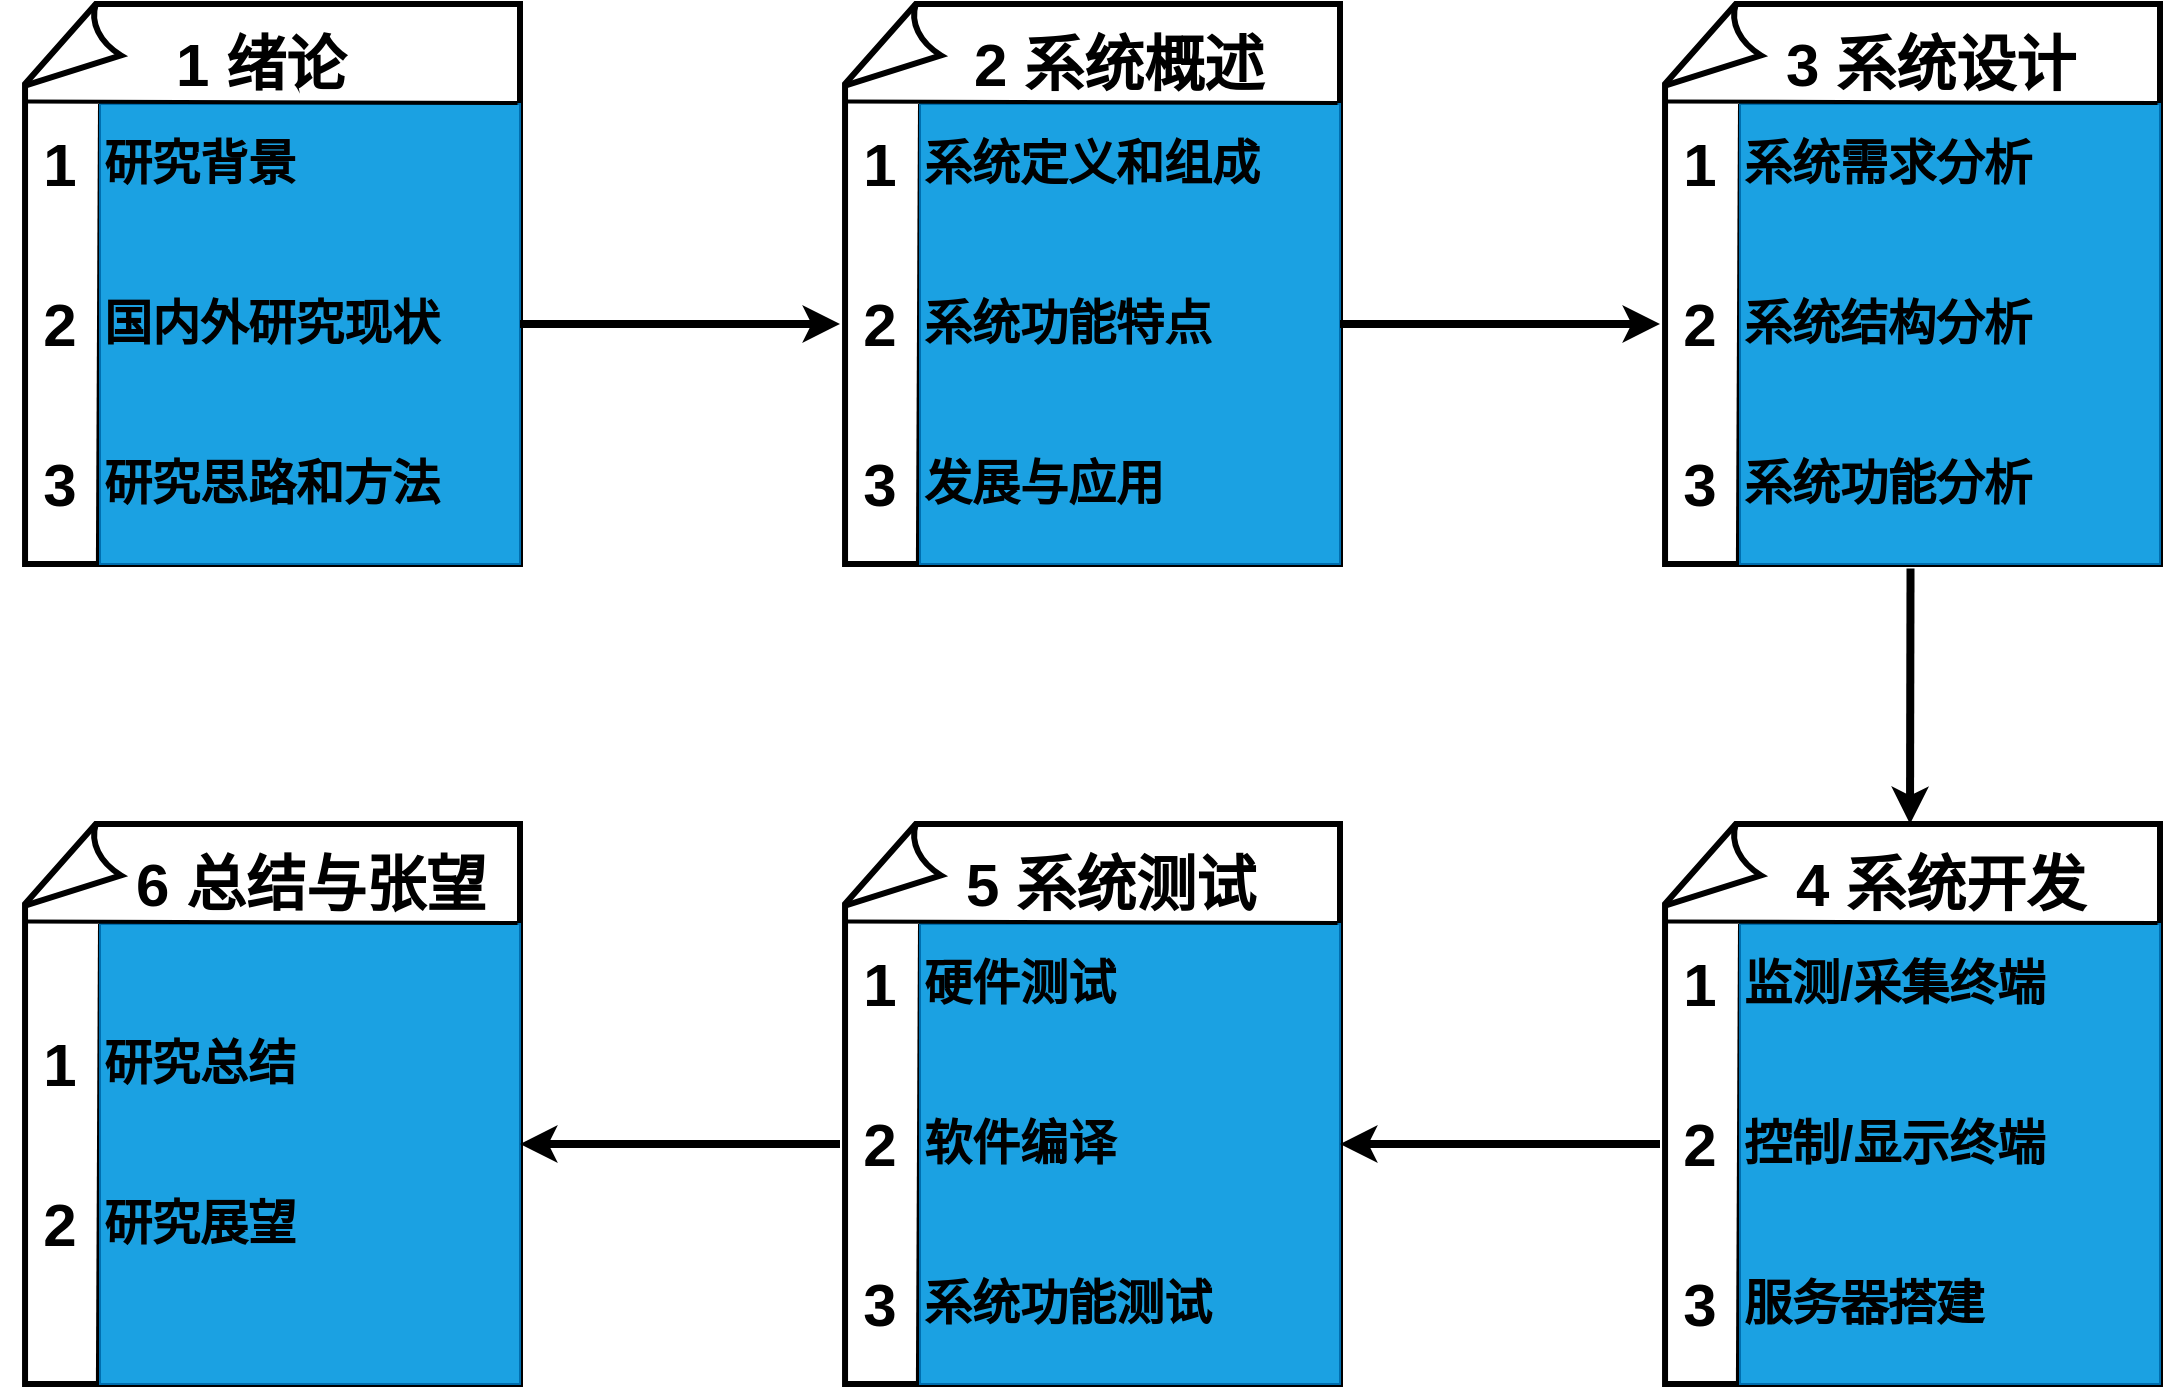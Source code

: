 <mxfile version="24.6.1" type="device">
  <diagram name="第 1 页" id="Hemgi2O7ioe5I-8YwC0y">
    <mxGraphModel dx="1046" dy="584" grid="1" gridSize="10" guides="0" tooltips="1" connect="1" arrows="1" fold="1" page="1" pageScale="1" pageWidth="3300" pageHeight="2339" math="0" shadow="0">
      <root>
        <mxCell id="0" />
        <mxCell id="1" parent="0" />
        <mxCell id="c9mm2ZcmseoyYEmoIH-D-28" value="" style="whiteSpace=wrap;html=1;shape=mxgraph.basic.document;strokeWidth=3;flipH=1;" parent="1" vertex="1">
          <mxGeometry x="910" y="170" width="250" height="280" as="geometry" />
        </mxCell>
        <mxCell id="c9mm2ZcmseoyYEmoIH-D-45" value="" style="endArrow=none;html=1;rounded=0;strokeWidth=2;jumpStyle=none;exitX=-0.005;exitY=0.998;exitDx=0;exitDy=0;exitPerimeter=0;" parent="1" source="c9mm2ZcmseoyYEmoIH-D-74" edge="1">
          <mxGeometry width="50" height="50" relative="1" as="geometry">
            <mxPoint x="948" y="450" as="sourcePoint" />
            <mxPoint x="950" y="220" as="targetPoint" />
          </mxGeometry>
        </mxCell>
        <mxCell id="c9mm2ZcmseoyYEmoIH-D-50" value="&lt;font style=&quot;font-size: 30px;&quot;&gt;1 绪论&lt;/font&gt;" style="text;strokeColor=none;fillColor=none;html=1;fontSize=24;fontStyle=1;verticalAlign=middle;align=center;" parent="1" vertex="1">
          <mxGeometry x="980" y="180" width="100" height="40" as="geometry" />
        </mxCell>
        <mxCell id="c9mm2ZcmseoyYEmoIH-D-51" value="&lt;font style=&quot;font-size: 30px;&quot;&gt;1&lt;/font&gt;" style="text;html=1;align=center;verticalAlign=middle;whiteSpace=wrap;rounded=0;fontStyle=1" parent="1" vertex="1">
          <mxGeometry x="900" y="230" width="60" height="40" as="geometry" />
        </mxCell>
        <mxCell id="c9mm2ZcmseoyYEmoIH-D-52" value="&lt;font style=&quot;font-size: 30px;&quot;&gt;2&lt;/font&gt;" style="text;html=1;align=center;verticalAlign=middle;whiteSpace=wrap;rounded=0;fontStyle=1" parent="1" vertex="1">
          <mxGeometry x="900" y="310" width="60" height="40" as="geometry" />
        </mxCell>
        <mxCell id="c9mm2ZcmseoyYEmoIH-D-55" value="&lt;font style=&quot;font-size: 30px;&quot;&gt;3&lt;/font&gt;" style="text;html=1;align=center;verticalAlign=middle;whiteSpace=wrap;rounded=0;fontStyle=1" parent="1" vertex="1">
          <mxGeometry x="900" y="390" width="60" height="40" as="geometry" />
        </mxCell>
        <mxCell id="c9mm2ZcmseoyYEmoIH-D-74" value="" style="rounded=0;whiteSpace=wrap;html=1;fillColor=#1ba1e2;fontColor=#ffffff;strokeColor=#006EAF;" parent="1" vertex="1">
          <mxGeometry x="950" y="220" width="210" height="230" as="geometry" />
        </mxCell>
        <mxCell id="c9mm2ZcmseoyYEmoIH-D-56" value="&lt;font style=&quot;font-size: 24px;&quot;&gt;&lt;b&gt;研究背景&lt;/b&gt;&lt;/font&gt;" style="text;html=1;align=left;verticalAlign=middle;whiteSpace=wrap;rounded=0;" parent="1" vertex="1">
          <mxGeometry x="950" y="230" width="190" height="40" as="geometry" />
        </mxCell>
        <mxCell id="c9mm2ZcmseoyYEmoIH-D-57" value="&lt;font style=&quot;font-size: 24px;&quot;&gt;&lt;b&gt;国内外研究现状&lt;/b&gt;&lt;/font&gt;" style="text;html=1;align=left;verticalAlign=middle;whiteSpace=wrap;rounded=0;" parent="1" vertex="1">
          <mxGeometry x="950" y="310" width="190" height="40" as="geometry" />
        </mxCell>
        <mxCell id="c9mm2ZcmseoyYEmoIH-D-58" value="&lt;font style=&quot;font-size: 24px;&quot;&gt;&lt;b&gt;研究思路和方法&lt;/b&gt;&lt;/font&gt;" style="text;html=1;align=left;verticalAlign=middle;whiteSpace=wrap;rounded=0;" parent="1" vertex="1">
          <mxGeometry x="950" y="390" width="190" height="40" as="geometry" />
        </mxCell>
        <mxCell id="c9mm2ZcmseoyYEmoIH-D-73" value="" style="endArrow=none;html=1;rounded=0;strokeWidth=2;jumpStyle=none;exitX=0.985;exitY=0.174;exitDx=0;exitDy=0;exitPerimeter=0;entryX=0.994;entryY=-0.002;entryDx=0;entryDy=0;entryPerimeter=0;" parent="1" source="c9mm2ZcmseoyYEmoIH-D-28" target="c9mm2ZcmseoyYEmoIH-D-74" edge="1">
          <mxGeometry width="50" height="50" relative="1" as="geometry">
            <mxPoint x="1090" y="200" as="sourcePoint" />
            <mxPoint x="1110" y="420" as="targetPoint" />
          </mxGeometry>
        </mxCell>
        <mxCell id="c9mm2ZcmseoyYEmoIH-D-75" value="" style="whiteSpace=wrap;html=1;shape=mxgraph.basic.document;strokeWidth=3;flipH=1;" parent="1" vertex="1">
          <mxGeometry x="1320" y="170" width="250" height="280" as="geometry" />
        </mxCell>
        <mxCell id="c9mm2ZcmseoyYEmoIH-D-76" value="" style="endArrow=none;html=1;rounded=0;strokeWidth=2;jumpStyle=none;exitX=-0.005;exitY=0.998;exitDx=0;exitDy=0;exitPerimeter=0;" parent="1" source="c9mm2ZcmseoyYEmoIH-D-81" edge="1">
          <mxGeometry width="50" height="50" relative="1" as="geometry">
            <mxPoint x="1358" y="450" as="sourcePoint" />
            <mxPoint x="1360" y="220" as="targetPoint" />
          </mxGeometry>
        </mxCell>
        <mxCell id="c9mm2ZcmseoyYEmoIH-D-77" value="&lt;font style=&quot;font-size: 30px;&quot;&gt;2 系统概述&lt;/font&gt;" style="text;strokeColor=none;fillColor=none;html=1;fontSize=24;fontStyle=1;verticalAlign=middle;align=center;" parent="1" vertex="1">
          <mxGeometry x="1379" y="180" width="160" height="40" as="geometry" />
        </mxCell>
        <mxCell id="c9mm2ZcmseoyYEmoIH-D-78" value="&lt;font style=&quot;font-size: 30px;&quot;&gt;1&lt;/font&gt;" style="text;html=1;align=center;verticalAlign=middle;whiteSpace=wrap;rounded=0;fontStyle=1" parent="1" vertex="1">
          <mxGeometry x="1310" y="230" width="60" height="40" as="geometry" />
        </mxCell>
        <mxCell id="c9mm2ZcmseoyYEmoIH-D-79" value="&lt;font style=&quot;font-size: 30px;&quot;&gt;2&lt;/font&gt;" style="text;html=1;align=center;verticalAlign=middle;whiteSpace=wrap;rounded=0;fontStyle=1" parent="1" vertex="1">
          <mxGeometry x="1320" y="310" width="40" height="40" as="geometry" />
        </mxCell>
        <mxCell id="c9mm2ZcmseoyYEmoIH-D-80" value="&lt;font style=&quot;font-size: 30px;&quot;&gt;3&lt;/font&gt;" style="text;html=1;align=center;verticalAlign=middle;whiteSpace=wrap;rounded=0;fontStyle=1" parent="1" vertex="1">
          <mxGeometry x="1310" y="390" width="60" height="40" as="geometry" />
        </mxCell>
        <mxCell id="c9mm2ZcmseoyYEmoIH-D-81" value="" style="rounded=0;whiteSpace=wrap;html=1;fillColor=#1ba1e2;fontColor=#ffffff;strokeColor=#006EAF;" parent="1" vertex="1">
          <mxGeometry x="1360" y="220" width="210" height="230" as="geometry" />
        </mxCell>
        <mxCell id="c9mm2ZcmseoyYEmoIH-D-82" value="&lt;font style=&quot;font-size: 24px;&quot;&gt;&lt;b&gt;系统定义和组成&lt;/b&gt;&lt;/font&gt;" style="text;html=1;align=left;verticalAlign=middle;whiteSpace=wrap;rounded=0;" parent="1" vertex="1">
          <mxGeometry x="1360" y="230" width="190" height="40" as="geometry" />
        </mxCell>
        <mxCell id="c9mm2ZcmseoyYEmoIH-D-83" value="&lt;font style=&quot;font-size: 24px;&quot;&gt;&lt;b&gt;系统功能特点&lt;/b&gt;&lt;/font&gt;" style="text;html=1;align=left;verticalAlign=middle;whiteSpace=wrap;rounded=0;" parent="1" vertex="1">
          <mxGeometry x="1360" y="310" width="190" height="40" as="geometry" />
        </mxCell>
        <mxCell id="c9mm2ZcmseoyYEmoIH-D-84" value="&lt;span style=&quot;font-size: 24px;&quot;&gt;&lt;b&gt;发展与应用&lt;/b&gt;&lt;/span&gt;" style="text;html=1;align=left;verticalAlign=middle;whiteSpace=wrap;rounded=0;" parent="1" vertex="1">
          <mxGeometry x="1360" y="390" width="190" height="40" as="geometry" />
        </mxCell>
        <mxCell id="c9mm2ZcmseoyYEmoIH-D-85" value="" style="endArrow=none;html=1;rounded=0;strokeWidth=2;jumpStyle=none;exitX=0.985;exitY=0.174;exitDx=0;exitDy=0;exitPerimeter=0;entryX=0.994;entryY=-0.002;entryDx=0;entryDy=0;entryPerimeter=0;" parent="1" source="c9mm2ZcmseoyYEmoIH-D-75" target="c9mm2ZcmseoyYEmoIH-D-81" edge="1">
          <mxGeometry width="50" height="50" relative="1" as="geometry">
            <mxPoint x="1500" y="200" as="sourcePoint" />
            <mxPoint x="1520" y="420" as="targetPoint" />
          </mxGeometry>
        </mxCell>
        <mxCell id="c9mm2ZcmseoyYEmoIH-D-97" value="" style="whiteSpace=wrap;html=1;shape=mxgraph.basic.document;strokeWidth=3;flipH=1;" parent="1" vertex="1">
          <mxGeometry x="1730" y="170" width="250" height="280" as="geometry" />
        </mxCell>
        <mxCell id="c9mm2ZcmseoyYEmoIH-D-98" value="" style="endArrow=none;html=1;rounded=0;strokeWidth=2;jumpStyle=none;exitX=-0.005;exitY=0.998;exitDx=0;exitDy=0;exitPerimeter=0;" parent="1" source="c9mm2ZcmseoyYEmoIH-D-103" edge="1">
          <mxGeometry width="50" height="50" relative="1" as="geometry">
            <mxPoint x="1768" y="450" as="sourcePoint" />
            <mxPoint x="1770" y="220" as="targetPoint" />
          </mxGeometry>
        </mxCell>
        <mxCell id="c9mm2ZcmseoyYEmoIH-D-99" value="&lt;font style=&quot;font-size: 30px;&quot;&gt;3 系统设计&lt;/font&gt;" style="text;strokeColor=none;fillColor=none;html=1;fontSize=24;fontStyle=1;verticalAlign=middle;align=center;" parent="1" vertex="1">
          <mxGeometry x="1800" y="180" width="130" height="40" as="geometry" />
        </mxCell>
        <mxCell id="c9mm2ZcmseoyYEmoIH-D-100" value="&lt;font style=&quot;font-size: 30px;&quot;&gt;1&lt;/font&gt;" style="text;html=1;align=center;verticalAlign=middle;whiteSpace=wrap;rounded=0;fontStyle=1" parent="1" vertex="1">
          <mxGeometry x="1720" y="230" width="60" height="40" as="geometry" />
        </mxCell>
        <mxCell id="c9mm2ZcmseoyYEmoIH-D-101" value="&lt;font style=&quot;font-size: 30px;&quot;&gt;2&lt;/font&gt;" style="text;html=1;align=center;verticalAlign=middle;whiteSpace=wrap;rounded=0;fontStyle=1" parent="1" vertex="1">
          <mxGeometry x="1720" y="310" width="60" height="40" as="geometry" />
        </mxCell>
        <mxCell id="c9mm2ZcmseoyYEmoIH-D-102" value="&lt;font style=&quot;font-size: 30px;&quot;&gt;3&lt;/font&gt;" style="text;html=1;align=center;verticalAlign=middle;whiteSpace=wrap;rounded=0;fontStyle=1" parent="1" vertex="1">
          <mxGeometry x="1720" y="390" width="60" height="40" as="geometry" />
        </mxCell>
        <mxCell id="c9mm2ZcmseoyYEmoIH-D-103" value="" style="rounded=0;whiteSpace=wrap;html=1;fillColor=#1ba1e2;fontColor=#ffffff;strokeColor=#006EAF;" parent="1" vertex="1">
          <mxGeometry x="1770" y="220" width="210" height="230" as="geometry" />
        </mxCell>
        <mxCell id="c9mm2ZcmseoyYEmoIH-D-104" value="&lt;font style=&quot;font-size: 24px;&quot;&gt;&lt;b&gt;系统需求分析&lt;/b&gt;&lt;/font&gt;" style="text;html=1;align=left;verticalAlign=middle;whiteSpace=wrap;rounded=0;" parent="1" vertex="1">
          <mxGeometry x="1770" y="230" width="190" height="40" as="geometry" />
        </mxCell>
        <mxCell id="c9mm2ZcmseoyYEmoIH-D-105" value="&lt;span style=&quot;font-size: 24px;&quot;&gt;&lt;b&gt;系统结构分析&lt;/b&gt;&lt;/span&gt;" style="text;html=1;align=left;verticalAlign=middle;whiteSpace=wrap;rounded=0;" parent="1" vertex="1">
          <mxGeometry x="1770" y="310" width="190" height="40" as="geometry" />
        </mxCell>
        <mxCell id="c9mm2ZcmseoyYEmoIH-D-106" value="&lt;font style=&quot;font-size: 24px;&quot;&gt;&lt;b&gt;系统功能分析&lt;/b&gt;&lt;/font&gt;" style="text;html=1;align=left;verticalAlign=middle;whiteSpace=wrap;rounded=0;" parent="1" vertex="1">
          <mxGeometry x="1770" y="390" width="190" height="40" as="geometry" />
        </mxCell>
        <mxCell id="c9mm2ZcmseoyYEmoIH-D-107" value="" style="endArrow=none;html=1;rounded=0;strokeWidth=2;jumpStyle=none;exitX=0.985;exitY=0.174;exitDx=0;exitDy=0;exitPerimeter=0;entryX=0.994;entryY=-0.002;entryDx=0;entryDy=0;entryPerimeter=0;" parent="1" source="c9mm2ZcmseoyYEmoIH-D-97" target="c9mm2ZcmseoyYEmoIH-D-103" edge="1">
          <mxGeometry width="50" height="50" relative="1" as="geometry">
            <mxPoint x="1910" y="200" as="sourcePoint" />
            <mxPoint x="1930" y="420" as="targetPoint" />
          </mxGeometry>
        </mxCell>
        <mxCell id="c9mm2ZcmseoyYEmoIH-D-108" value="" style="whiteSpace=wrap;html=1;shape=mxgraph.basic.document;strokeWidth=3;flipH=1;" parent="1" vertex="1">
          <mxGeometry x="1730" y="580" width="250" height="280" as="geometry" />
        </mxCell>
        <mxCell id="c9mm2ZcmseoyYEmoIH-D-109" value="" style="endArrow=none;html=1;rounded=0;strokeWidth=2;jumpStyle=none;exitX=-0.005;exitY=0.998;exitDx=0;exitDy=0;exitPerimeter=0;" parent="1" source="c9mm2ZcmseoyYEmoIH-D-114" edge="1">
          <mxGeometry width="50" height="50" relative="1" as="geometry">
            <mxPoint x="1768" y="860" as="sourcePoint" />
            <mxPoint x="1770" y="630" as="targetPoint" />
          </mxGeometry>
        </mxCell>
        <mxCell id="c9mm2ZcmseoyYEmoIH-D-110" value="&lt;font style=&quot;font-size: 30px;&quot;&gt;4 系统开发&lt;/font&gt;" style="text;strokeColor=none;fillColor=none;html=1;fontSize=24;fontStyle=1;verticalAlign=middle;align=center;" parent="1" vertex="1">
          <mxGeometry x="1800" y="590" width="140" height="40" as="geometry" />
        </mxCell>
        <mxCell id="c9mm2ZcmseoyYEmoIH-D-111" value="&lt;font style=&quot;font-size: 30px;&quot;&gt;1&lt;/font&gt;" style="text;html=1;align=center;verticalAlign=middle;whiteSpace=wrap;rounded=0;fontStyle=1" parent="1" vertex="1">
          <mxGeometry x="1720" y="640" width="60" height="40" as="geometry" />
        </mxCell>
        <mxCell id="c9mm2ZcmseoyYEmoIH-D-112" value="&lt;font style=&quot;font-size: 30px;&quot;&gt;2&lt;/font&gt;" style="text;html=1;align=center;verticalAlign=middle;whiteSpace=wrap;rounded=0;fontStyle=1" parent="1" vertex="1">
          <mxGeometry x="1720" y="720" width="60" height="40" as="geometry" />
        </mxCell>
        <mxCell id="c9mm2ZcmseoyYEmoIH-D-113" value="&lt;font style=&quot;font-size: 30px;&quot;&gt;3&lt;/font&gt;" style="text;html=1;align=center;verticalAlign=middle;whiteSpace=wrap;rounded=0;fontStyle=1" parent="1" vertex="1">
          <mxGeometry x="1720" y="800" width="60" height="40" as="geometry" />
        </mxCell>
        <mxCell id="c9mm2ZcmseoyYEmoIH-D-114" value="" style="rounded=0;whiteSpace=wrap;html=1;fillColor=#1ba1e2;fontColor=#ffffff;strokeColor=#006EAF;" parent="1" vertex="1">
          <mxGeometry x="1770" y="630" width="210" height="230" as="geometry" />
        </mxCell>
        <mxCell id="c9mm2ZcmseoyYEmoIH-D-115" value="&lt;font style=&quot;font-size: 24px;&quot;&gt;&lt;b&gt;监测/采集终端&lt;/b&gt;&lt;/font&gt;" style="text;html=1;align=left;verticalAlign=middle;whiteSpace=wrap;rounded=0;" parent="1" vertex="1">
          <mxGeometry x="1770" y="640" width="190" height="40" as="geometry" />
        </mxCell>
        <mxCell id="c9mm2ZcmseoyYEmoIH-D-116" value="&lt;font style=&quot;font-size: 24px;&quot;&gt;&lt;b&gt;服务器搭建&lt;/b&gt;&lt;/font&gt;" style="text;html=1;align=left;verticalAlign=middle;whiteSpace=wrap;rounded=0;" parent="1" vertex="1">
          <mxGeometry x="1770" y="800" width="200" height="40" as="geometry" />
        </mxCell>
        <mxCell id="c9mm2ZcmseoyYEmoIH-D-118" value="" style="endArrow=none;html=1;rounded=0;strokeWidth=2;jumpStyle=none;exitX=0.985;exitY=0.174;exitDx=0;exitDy=0;exitPerimeter=0;entryX=0.994;entryY=-0.002;entryDx=0;entryDy=0;entryPerimeter=0;" parent="1" source="c9mm2ZcmseoyYEmoIH-D-108" target="c9mm2ZcmseoyYEmoIH-D-114" edge="1">
          <mxGeometry width="50" height="50" relative="1" as="geometry">
            <mxPoint x="1910" y="610" as="sourcePoint" />
            <mxPoint x="1930" y="830" as="targetPoint" />
          </mxGeometry>
        </mxCell>
        <mxCell id="c9mm2ZcmseoyYEmoIH-D-120" value="&lt;font style=&quot;font-size: 24px;&quot;&gt;&lt;b&gt;控制/显示终端&lt;/b&gt;&lt;/font&gt;" style="text;html=1;align=left;verticalAlign=middle;whiteSpace=wrap;rounded=0;" parent="1" vertex="1">
          <mxGeometry x="1770" y="720" width="200" height="40" as="geometry" />
        </mxCell>
        <mxCell id="c9mm2ZcmseoyYEmoIH-D-122" value="" style="whiteSpace=wrap;html=1;shape=mxgraph.basic.document;strokeWidth=3;flipH=1;" parent="1" vertex="1">
          <mxGeometry x="1320" y="580" width="250" height="280" as="geometry" />
        </mxCell>
        <mxCell id="c9mm2ZcmseoyYEmoIH-D-123" value="" style="endArrow=none;html=1;rounded=0;strokeWidth=2;jumpStyle=none;exitX=-0.005;exitY=0.998;exitDx=0;exitDy=0;exitPerimeter=0;" parent="1" source="c9mm2ZcmseoyYEmoIH-D-128" edge="1">
          <mxGeometry width="50" height="50" relative="1" as="geometry">
            <mxPoint x="1358" y="860" as="sourcePoint" />
            <mxPoint x="1360" y="630" as="targetPoint" />
          </mxGeometry>
        </mxCell>
        <mxCell id="c9mm2ZcmseoyYEmoIH-D-124" value="&lt;font style=&quot;font-size: 30px;&quot;&gt;5 系统测试&lt;/font&gt;" style="text;strokeColor=none;fillColor=none;html=1;fontSize=24;fontStyle=1;verticalAlign=middle;align=center;" parent="1" vertex="1">
          <mxGeometry x="1390" y="590" width="130" height="40" as="geometry" />
        </mxCell>
        <mxCell id="c9mm2ZcmseoyYEmoIH-D-125" value="&lt;font style=&quot;font-size: 30px;&quot;&gt;1&lt;/font&gt;" style="text;html=1;align=center;verticalAlign=middle;whiteSpace=wrap;rounded=0;fontStyle=1" parent="1" vertex="1">
          <mxGeometry x="1310" y="640" width="60" height="40" as="geometry" />
        </mxCell>
        <mxCell id="c9mm2ZcmseoyYEmoIH-D-126" value="&lt;font style=&quot;font-size: 30px;&quot;&gt;2&lt;/font&gt;" style="text;html=1;align=center;verticalAlign=middle;whiteSpace=wrap;rounded=0;fontStyle=1" parent="1" vertex="1">
          <mxGeometry x="1310" y="720" width="60" height="40" as="geometry" />
        </mxCell>
        <mxCell id="c9mm2ZcmseoyYEmoIH-D-127" value="&lt;font style=&quot;font-size: 30px;&quot;&gt;3&lt;/font&gt;" style="text;html=1;align=center;verticalAlign=middle;whiteSpace=wrap;rounded=0;fontStyle=1" parent="1" vertex="1">
          <mxGeometry x="1310" y="800" width="60" height="40" as="geometry" />
        </mxCell>
        <mxCell id="c9mm2ZcmseoyYEmoIH-D-128" value="" style="rounded=0;whiteSpace=wrap;html=1;fillColor=#1ba1e2;fontColor=#ffffff;strokeColor=#006EAF;" parent="1" vertex="1">
          <mxGeometry x="1360" y="630" width="210" height="230" as="geometry" />
        </mxCell>
        <mxCell id="c9mm2ZcmseoyYEmoIH-D-129" value="&lt;font style=&quot;font-size: 24px;&quot;&gt;&lt;b&gt;硬件测试&lt;/b&gt;&lt;/font&gt;" style="text;html=1;align=left;verticalAlign=middle;whiteSpace=wrap;rounded=0;" parent="1" vertex="1">
          <mxGeometry x="1360" y="640" width="190" height="40" as="geometry" />
        </mxCell>
        <mxCell id="c9mm2ZcmseoyYEmoIH-D-130" value="&lt;font style=&quot;font-size: 24px;&quot;&gt;&lt;b&gt;软件编译&lt;/b&gt;&lt;/font&gt;" style="text;html=1;align=left;verticalAlign=middle;whiteSpace=wrap;rounded=0;" parent="1" vertex="1">
          <mxGeometry x="1360" y="720" width="190" height="40" as="geometry" />
        </mxCell>
        <mxCell id="c9mm2ZcmseoyYEmoIH-D-131" value="&lt;span style=&quot;font-size: 24px;&quot;&gt;&lt;b&gt;系统功能测试&lt;/b&gt;&lt;/span&gt;" style="text;html=1;align=left;verticalAlign=middle;whiteSpace=wrap;rounded=0;" parent="1" vertex="1">
          <mxGeometry x="1360" y="800" width="190" height="40" as="geometry" />
        </mxCell>
        <mxCell id="c9mm2ZcmseoyYEmoIH-D-132" value="" style="endArrow=none;html=1;rounded=0;strokeWidth=2;jumpStyle=none;exitX=0.985;exitY=0.174;exitDx=0;exitDy=0;exitPerimeter=0;entryX=0.994;entryY=-0.002;entryDx=0;entryDy=0;entryPerimeter=0;" parent="1" source="c9mm2ZcmseoyYEmoIH-D-122" target="c9mm2ZcmseoyYEmoIH-D-128" edge="1">
          <mxGeometry width="50" height="50" relative="1" as="geometry">
            <mxPoint x="1500" y="610" as="sourcePoint" />
            <mxPoint x="1520" y="830" as="targetPoint" />
          </mxGeometry>
        </mxCell>
        <mxCell id="c9mm2ZcmseoyYEmoIH-D-134" value="" style="whiteSpace=wrap;html=1;shape=mxgraph.basic.document;strokeWidth=3;flipH=1;" parent="1" vertex="1">
          <mxGeometry x="910" y="580" width="250" height="280" as="geometry" />
        </mxCell>
        <mxCell id="c9mm2ZcmseoyYEmoIH-D-135" value="" style="endArrow=none;html=1;rounded=0;strokeWidth=2;jumpStyle=none;exitX=-0.005;exitY=0.998;exitDx=0;exitDy=0;exitPerimeter=0;" parent="1" source="c9mm2ZcmseoyYEmoIH-D-140" edge="1">
          <mxGeometry width="50" height="50" relative="1" as="geometry">
            <mxPoint x="948" y="860" as="sourcePoint" />
            <mxPoint x="950" y="630" as="targetPoint" />
          </mxGeometry>
        </mxCell>
        <mxCell id="c9mm2ZcmseoyYEmoIH-D-136" value="&lt;font style=&quot;font-size: 30px;&quot;&gt;6 总结与张望&lt;/font&gt;" style="text;strokeColor=none;fillColor=none;html=1;fontSize=24;fontStyle=1;verticalAlign=middle;align=center;" parent="1" vertex="1">
          <mxGeometry x="990" y="590" width="130" height="40" as="geometry" />
        </mxCell>
        <mxCell id="c9mm2ZcmseoyYEmoIH-D-137" value="&lt;font style=&quot;font-size: 30px;&quot;&gt;1&lt;/font&gt;" style="text;html=1;align=center;verticalAlign=middle;whiteSpace=wrap;rounded=0;fontStyle=1" parent="1" vertex="1">
          <mxGeometry x="900" y="680" width="60" height="40" as="geometry" />
        </mxCell>
        <mxCell id="c9mm2ZcmseoyYEmoIH-D-138" value="&lt;font style=&quot;font-size: 30px;&quot;&gt;2&lt;/font&gt;" style="text;html=1;align=center;verticalAlign=middle;whiteSpace=wrap;rounded=0;fontStyle=1" parent="1" vertex="1">
          <mxGeometry x="900" y="760" width="60" height="40" as="geometry" />
        </mxCell>
        <mxCell id="c9mm2ZcmseoyYEmoIH-D-140" value="" style="rounded=0;whiteSpace=wrap;html=1;fillColor=#1ba1e2;fontColor=#ffffff;strokeColor=#006EAF;" parent="1" vertex="1">
          <mxGeometry x="950" y="630" width="210" height="230" as="geometry" />
        </mxCell>
        <mxCell id="c9mm2ZcmseoyYEmoIH-D-141" value="&lt;font style=&quot;font-size: 24px;&quot;&gt;&lt;b&gt;研究总结&lt;/b&gt;&lt;/font&gt;" style="text;html=1;align=left;verticalAlign=middle;whiteSpace=wrap;rounded=0;" parent="1" vertex="1">
          <mxGeometry x="950" y="680" width="190" height="40" as="geometry" />
        </mxCell>
        <mxCell id="c9mm2ZcmseoyYEmoIH-D-142" value="&lt;font style=&quot;font-size: 24px;&quot;&gt;&lt;b&gt;研究展望&lt;/b&gt;&lt;/font&gt;" style="text;html=1;align=left;verticalAlign=middle;whiteSpace=wrap;rounded=0;" parent="1" vertex="1">
          <mxGeometry x="950" y="760" width="190" height="40" as="geometry" />
        </mxCell>
        <mxCell id="c9mm2ZcmseoyYEmoIH-D-144" value="" style="endArrow=none;html=1;rounded=0;strokeWidth=2;jumpStyle=none;exitX=0.985;exitY=0.174;exitDx=0;exitDy=0;exitPerimeter=0;entryX=0.994;entryY=-0.002;entryDx=0;entryDy=0;entryPerimeter=0;" parent="1" source="c9mm2ZcmseoyYEmoIH-D-134" target="c9mm2ZcmseoyYEmoIH-D-140" edge="1">
          <mxGeometry width="50" height="50" relative="1" as="geometry">
            <mxPoint x="1090" y="610" as="sourcePoint" />
            <mxPoint x="1110" y="830" as="targetPoint" />
          </mxGeometry>
        </mxCell>
        <mxCell id="c9mm2ZcmseoyYEmoIH-D-146" value="" style="endArrow=classic;html=1;rounded=0;entryX=0;entryY=0.5;entryDx=0;entryDy=0;strokeWidth=4;" parent="1" target="c9mm2ZcmseoyYEmoIH-D-79" edge="1">
          <mxGeometry width="50" height="50" relative="1" as="geometry">
            <mxPoint x="1160" y="330" as="sourcePoint" />
            <mxPoint x="1270" y="330" as="targetPoint" />
          </mxGeometry>
        </mxCell>
        <mxCell id="c9mm2ZcmseoyYEmoIH-D-147" value="" style="endArrow=classic;html=1;rounded=0;entryX=0;entryY=0.5;entryDx=0;entryDy=0;strokeWidth=4;" parent="1" edge="1">
          <mxGeometry width="50" height="50" relative="1" as="geometry">
            <mxPoint x="1570" y="330" as="sourcePoint" />
            <mxPoint x="1730" y="330" as="targetPoint" />
          </mxGeometry>
        </mxCell>
        <mxCell id="c9mm2ZcmseoyYEmoIH-D-148" value="" style="endArrow=classic;html=1;rounded=0;entryX=0.5;entryY=0;entryDx=0;entryDy=0;strokeWidth=4;entryPerimeter=0;exitX=0.406;exitY=1.01;exitDx=0;exitDy=0;exitPerimeter=0;" parent="1" source="c9mm2ZcmseoyYEmoIH-D-103" target="c9mm2ZcmseoyYEmoIH-D-108" edge="1">
          <mxGeometry width="50" height="50" relative="1" as="geometry">
            <mxPoint x="1860" y="450" as="sourcePoint" />
            <mxPoint x="2020" y="450" as="targetPoint" />
          </mxGeometry>
        </mxCell>
        <mxCell id="c9mm2ZcmseoyYEmoIH-D-149" value="" style="endArrow=classic;html=1;rounded=0;entryX=0;entryY=0.5;entryDx=0;entryDy=0;strokeWidth=4;" parent="1" edge="1">
          <mxGeometry width="50" height="50" relative="1" as="geometry">
            <mxPoint x="1730" y="740" as="sourcePoint" />
            <mxPoint x="1570" y="740" as="targetPoint" />
          </mxGeometry>
        </mxCell>
        <mxCell id="c9mm2ZcmseoyYEmoIH-D-150" value="" style="endArrow=classic;html=1;rounded=0;entryX=0;entryY=0.5;entryDx=0;entryDy=0;strokeWidth=4;" parent="1" edge="1">
          <mxGeometry width="50" height="50" relative="1" as="geometry">
            <mxPoint x="1320" y="740" as="sourcePoint" />
            <mxPoint x="1160" y="740" as="targetPoint" />
          </mxGeometry>
        </mxCell>
      </root>
    </mxGraphModel>
  </diagram>
</mxfile>

